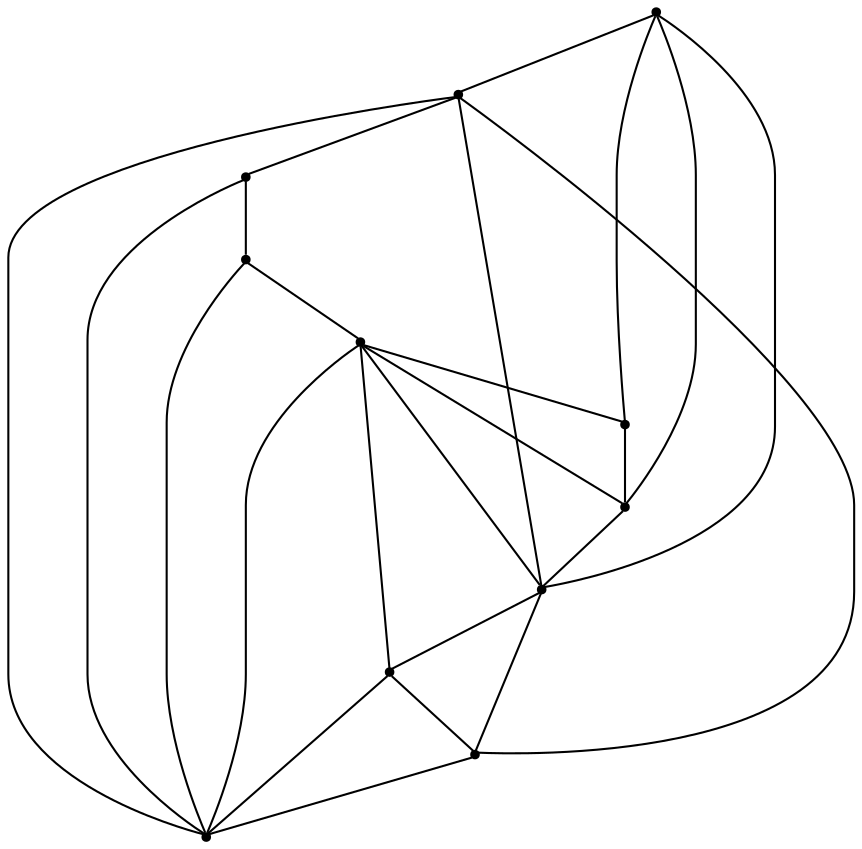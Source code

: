 graph {
  node [shape=point,comment="{\"directed\":false,\"doi\":\"10.1007/978-3-319-50106-2_11\",\"figure\":\"3 (2)\"}"]

  v0 [pos="984.6110081865486,342.68927548999466"]
  v1 [pos="737.9050528030441,367.3605479235349"]
  v2 [pos="811.9168203415702,392.0307791094965"]
  v3 [pos="910.5971740244473,416.70228999668063"]
  v4 [pos="885.9265848449387,441.3704307390306"]
  v5 [pos="762.5756419825528,466.0427364716944"]
  v6 [pos="787.2462311620615,490.71624242103263"]
  v7 [pos="935.2677632039561,515.3864656585395"]
  v8 [pos="861.2580622890052,540.0485496783338"]
  v9 [pos="836.5874095210788,564.7261252365283"]
  v10 [pos="959.94041900704,589.3963484740352"]

  v10 -- v0 [id="-11",pos="959.94041900704,589.3963484740352 984.6110081865486,342.68927548999466 984.6110081865486,342.68927548999466 984.6110081865486,342.68927548999466"]
  v1 -- v5 [id="-18",pos="737.9050528030441,367.3605479235349 762.5756419825528,466.0427364716944 762.5756419825528,466.0427364716944 762.5756419825528,466.0427364716944"]
  v5 -- v2 [id="-26",pos="762.5756419825528,466.0427364716944 811.9168203415702,392.0307791094965 811.9168203415702,392.0307791094965 811.9168203415702,392.0307791094965"]
  v5 -- v6 [id="-27",pos="762.5756419825528,466.0427364716944 787.2462311620615,490.71624242103263 787.2462311620615,490.71624242103263 787.2462311620615,490.71624242103263"]
  v6 -- v2 [id="-34",pos="787.2462311620615,490.71624242103263 811.9168203415702,392.0307791094965 811.9168203415702,392.0307791094965 811.9168203415702,392.0307791094965"]
  v6 -- v9 [id="-35",pos="787.2462311620615,490.71624242103263 836.5874095210788,564.7261252365283 836.5874095210788,564.7261252365283 836.5874095210788,564.7261252365283"]
  v6 -- v4 [id="-38",pos="787.2462311620615,490.71624242103263 885.9265848449387,441.3704307390306 885.9265848449387,441.3704307390306 885.9265848449387,441.3704307390306"]
  v2 -- v1 [id="-44",pos="811.9168203415702,392.0307791094965 737.9050528030441,367.3605479235349 737.9050528030441,367.3605479235349 737.9050528030441,367.3605479235349"]
  v2 -- v0 [id="-45",pos="811.9168203415702,392.0307791094965 984.6110081865486,342.68927548999466 984.6110081865486,342.68927548999466 984.6110081865486,342.68927548999466"]
  v9 -- v8 [id="-52",pos="836.5874095210788,564.7261252365283 861.2580622890052,540.0485496783338 861.2580622890052,540.0485496783338 861.2580622890052,540.0485496783338"]
  v8 -- v7 [id="-54",pos="861.2580622890052,540.0485496783338 935.2677632039561,515.3864656585395 935.2677632039561,515.3864656585395 935.2677632039561,515.3864656585395"]
  v8 -- v6 [id="-60",pos="861.2580622890052,540.0485496783338 787.2462311620615,490.71624242103263 787.2462311620615,490.71624242103263 787.2462311620615,490.71624242103263"]
  v4 -- v2 [id="-66",pos="885.9265848449387,441.3704307390306 811.9168203415702,392.0307791094965 811.9168203415702,392.0307791094965 811.9168203415702,392.0307791094965"]
  v4 -- v3 [id="-68",pos="885.9265848449387,441.3704307390306 910.5971740244473,416.70228999668063 910.5971740244473,416.70228999668063 910.5971740244473,416.70228999668063"]
  v3 -- v2 [id="-74",pos="910.5971740244473,416.70228999668063 811.9168203415702,392.0307791094965 811.9168203415702,392.0307791094965 811.9168203415702,392.0307791094965"]
  v7 -- v0 [id="-80",pos="935.2677632039561,515.3864656585395 984.6110081865486,342.68927548999466 984.6110081865486,342.68927548999466 984.6110081865486,342.68927548999466"]
  v7 -- v6 [id="-82",pos="935.2677632039561,515.3864656585395 787.2462311620615,490.71624242103263 787.2462311620615,490.71624242103263 787.2462311620615,490.71624242103263"]
  v7 -- v3 [id="-83",pos="935.2677632039561,515.3864656585395 910.5971740244473,416.70228999668063 910.5971740244473,416.70228999668063 910.5971740244473,416.70228999668063"]
  v7 -- v4 [id="-86",pos="935.2677632039561,515.3864656585395 885.9265848449387,441.3704307390306 885.9265848449387,441.3704307390306 885.9265848449387,441.3704307390306"]
  v10 -- v7 [id="-92",pos="959.94041900704,589.3963484740352 935.2677632039561,515.3864656585395 935.2677632039561,515.3864656585395 935.2677632039561,515.3864656585395"]
  v10 -- v9 [id="-95",pos="959.94041900704,589.3963484740352 836.5874095210788,564.7261252365283 836.5874095210788,564.7261252365283 836.5874095210788,564.7261252365283"]
  v10 -- v8 [id="-98",pos="959.94041900704,589.3963484740352 861.2580622890052,540.0485496783338 861.2580622890052,540.0485496783338 861.2580622890052,540.0485496783338"]
  v0 -- v3 [id="-106",pos="984.6110081865486,342.68927548999466 910.5971740244473,416.70228999668063 910.5971740244473,416.70228999668063 910.5971740244473,416.70228999668063"]
  v0 -- v1 [id="-108",pos="984.6110081865486,342.68927548999466 737.9050528030441,367.3605479235349 737.9050528030441,367.3605479235349 737.9050528030441,367.3605479235349"]
}
